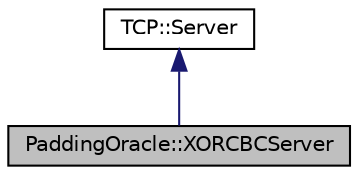 digraph "PaddingOracle::XORCBCServer"
{
 // LATEX_PDF_SIZE
  edge [fontname="Helvetica",fontsize="10",labelfontname="Helvetica",labelfontsize="10"];
  node [fontname="Helvetica",fontsize="10",shape=record];
  Node1 [label="PaddingOracle::XORCBCServer",height=0.2,width=0.4,color="black", fillcolor="grey75", style="filled", fontcolor="black",tooltip="A TCP-server providing an interface against which to demonstrate the padding oracle attack."];
  Node2 -> Node1 [dir="back",color="midnightblue",fontsize="10",style="solid",fontname="Helvetica"];
  Node2 [label="TCP::Server",height=0.2,width=0.4,color="black", fillcolor="white", style="filled",URL="$classTCP_1_1Server.html",tooltip="A multiprocessing TCP server."];
}
